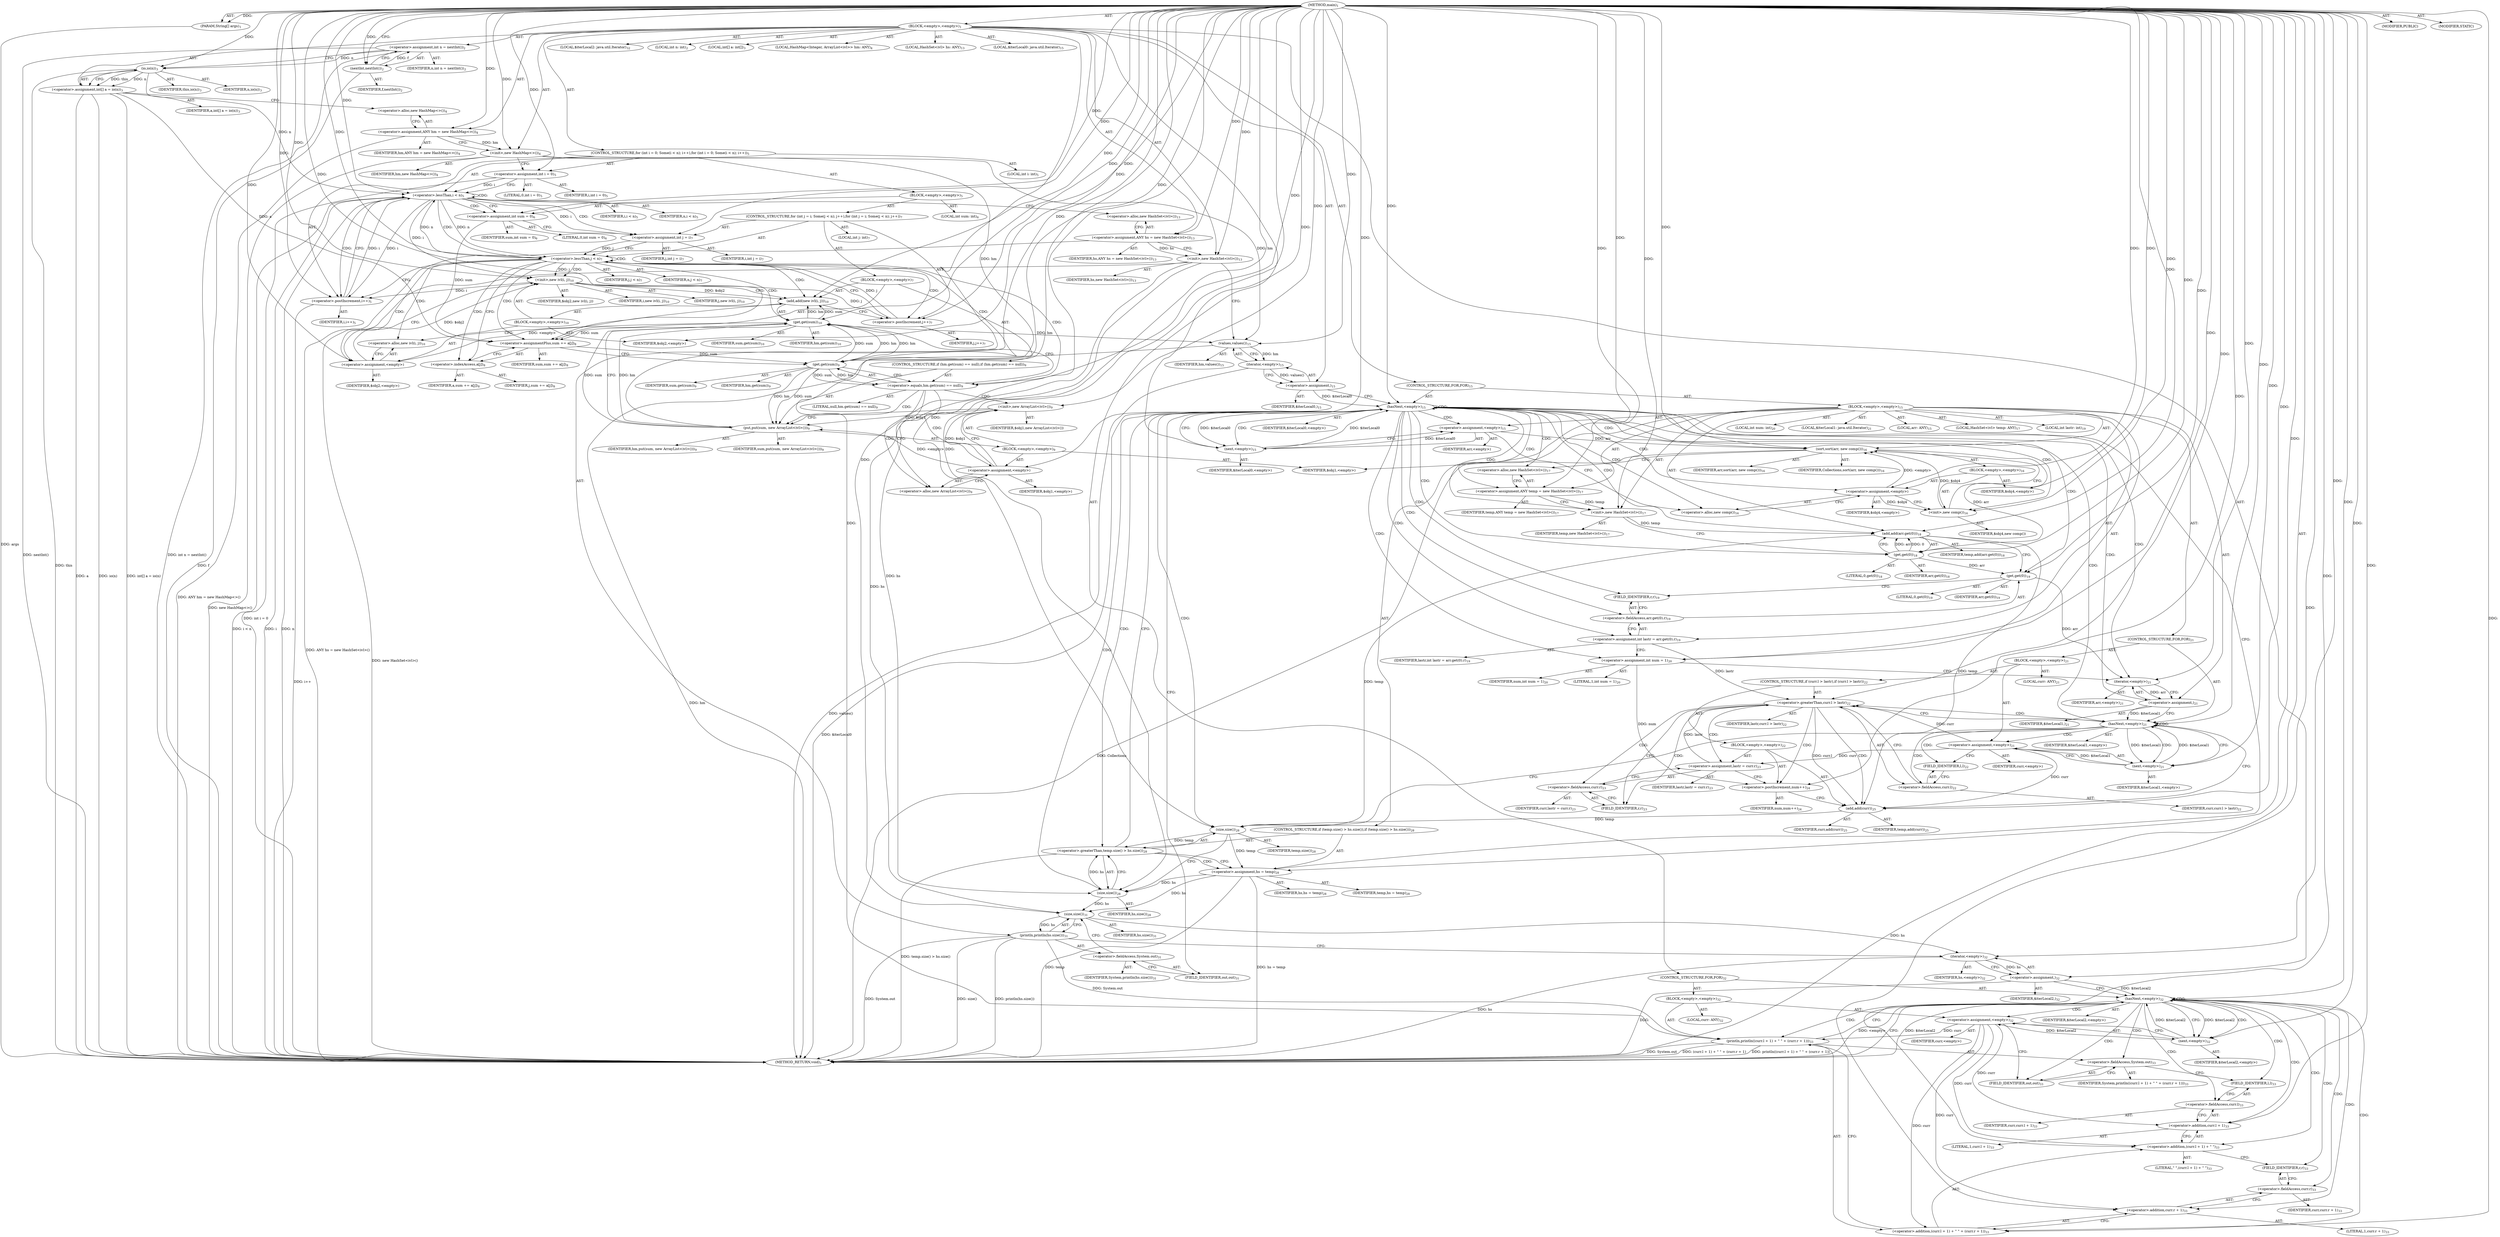 digraph "main" {  
"23" [label = <(METHOD,main)<SUB>1</SUB>> ]
"24" [label = <(PARAM,String[] args)<SUB>1</SUB>> ]
"25" [label = <(BLOCK,&lt;empty&gt;,&lt;empty&gt;)<SUB>1</SUB>> ]
"26" [label = <(LOCAL,int n: int)<SUB>2</SUB>> ]
"27" [label = <(&lt;operator&gt;.assignment,int n = nextInt())<SUB>2</SUB>> ]
"28" [label = <(IDENTIFIER,n,int n = nextInt())<SUB>2</SUB>> ]
"29" [label = <(nextInt,nextInt())<SUB>2</SUB>> ]
"30" [label = <(IDENTIFIER,f,nextInt())<SUB>2</SUB>> ]
"31" [label = <(LOCAL,int[] a: int[])<SUB>3</SUB>> ]
"32" [label = <(&lt;operator&gt;.assignment,int[] a = io(n))<SUB>3</SUB>> ]
"33" [label = <(IDENTIFIER,a,int[] a = io(n))<SUB>3</SUB>> ]
"34" [label = <(io,io(n))<SUB>3</SUB>> ]
"35" [label = <(IDENTIFIER,this,io(n))<SUB>3</SUB>> ]
"36" [label = <(IDENTIFIER,n,io(n))<SUB>3</SUB>> ]
"4" [label = <(LOCAL,HashMap&lt;Integer, ArrayList&lt;ivl&gt;&gt; hm: ANY)<SUB>4</SUB>> ]
"37" [label = <(&lt;operator&gt;.assignment,ANY hm = new HashMap&lt;&gt;())<SUB>4</SUB>> ]
"38" [label = <(IDENTIFIER,hm,ANY hm = new HashMap&lt;&gt;())<SUB>4</SUB>> ]
"39" [label = <(&lt;operator&gt;.alloc,new HashMap&lt;&gt;())<SUB>4</SUB>> ]
"40" [label = <(&lt;init&gt;,new HashMap&lt;&gt;())<SUB>4</SUB>> ]
"3" [label = <(IDENTIFIER,hm,new HashMap&lt;&gt;())<SUB>4</SUB>> ]
"41" [label = <(CONTROL_STRUCTURE,for (int i = 0; Some(i &lt; n); i++),for (int i = 0; Some(i &lt; n); i++))<SUB>5</SUB>> ]
"42" [label = <(LOCAL,int i: int)<SUB>5</SUB>> ]
"43" [label = <(&lt;operator&gt;.assignment,int i = 0)<SUB>5</SUB>> ]
"44" [label = <(IDENTIFIER,i,int i = 0)<SUB>5</SUB>> ]
"45" [label = <(LITERAL,0,int i = 0)<SUB>5</SUB>> ]
"46" [label = <(&lt;operator&gt;.lessThan,i &lt; n)<SUB>5</SUB>> ]
"47" [label = <(IDENTIFIER,i,i &lt; n)<SUB>5</SUB>> ]
"48" [label = <(IDENTIFIER,n,i &lt; n)<SUB>5</SUB>> ]
"49" [label = <(&lt;operator&gt;.postIncrement,i++)<SUB>5</SUB>> ]
"50" [label = <(IDENTIFIER,i,i++)<SUB>5</SUB>> ]
"51" [label = <(BLOCK,&lt;empty&gt;,&lt;empty&gt;)<SUB>5</SUB>> ]
"52" [label = <(LOCAL,int sum: int)<SUB>6</SUB>> ]
"53" [label = <(&lt;operator&gt;.assignment,int sum = 0)<SUB>6</SUB>> ]
"54" [label = <(IDENTIFIER,sum,int sum = 0)<SUB>6</SUB>> ]
"55" [label = <(LITERAL,0,int sum = 0)<SUB>6</SUB>> ]
"56" [label = <(CONTROL_STRUCTURE,for (int j = i; Some(j &lt; n); j++),for (int j = i; Some(j &lt; n); j++))<SUB>7</SUB>> ]
"57" [label = <(LOCAL,int j: int)<SUB>7</SUB>> ]
"58" [label = <(&lt;operator&gt;.assignment,int j = i)<SUB>7</SUB>> ]
"59" [label = <(IDENTIFIER,j,int j = i)<SUB>7</SUB>> ]
"60" [label = <(IDENTIFIER,i,int j = i)<SUB>7</SUB>> ]
"61" [label = <(&lt;operator&gt;.lessThan,j &lt; n)<SUB>7</SUB>> ]
"62" [label = <(IDENTIFIER,j,j &lt; n)<SUB>7</SUB>> ]
"63" [label = <(IDENTIFIER,n,j &lt; n)<SUB>7</SUB>> ]
"64" [label = <(&lt;operator&gt;.postIncrement,j++)<SUB>7</SUB>> ]
"65" [label = <(IDENTIFIER,j,j++)<SUB>7</SUB>> ]
"66" [label = <(BLOCK,&lt;empty&gt;,&lt;empty&gt;)<SUB>7</SUB>> ]
"67" [label = <(&lt;operator&gt;.assignmentPlus,sum += a[j])<SUB>8</SUB>> ]
"68" [label = <(IDENTIFIER,sum,sum += a[j])<SUB>8</SUB>> ]
"69" [label = <(&lt;operator&gt;.indexAccess,a[j])<SUB>8</SUB>> ]
"70" [label = <(IDENTIFIER,a,sum += a[j])<SUB>8</SUB>> ]
"71" [label = <(IDENTIFIER,j,sum += a[j])<SUB>8</SUB>> ]
"72" [label = <(CONTROL_STRUCTURE,if (hm.get(sum) == null),if (hm.get(sum) == null))<SUB>9</SUB>> ]
"73" [label = <(&lt;operator&gt;.equals,hm.get(sum) == null)<SUB>9</SUB>> ]
"74" [label = <(get,get(sum))<SUB>9</SUB>> ]
"75" [label = <(IDENTIFIER,hm,get(sum))<SUB>9</SUB>> ]
"76" [label = <(IDENTIFIER,sum,get(sum))<SUB>9</SUB>> ]
"77" [label = <(LITERAL,null,hm.get(sum) == null)<SUB>9</SUB>> ]
"78" [label = <(put,put(sum, new ArrayList&lt;ivl&gt;()))<SUB>9</SUB>> ]
"79" [label = <(IDENTIFIER,hm,put(sum, new ArrayList&lt;ivl&gt;()))<SUB>9</SUB>> ]
"80" [label = <(IDENTIFIER,sum,put(sum, new ArrayList&lt;ivl&gt;()))<SUB>9</SUB>> ]
"81" [label = <(BLOCK,&lt;empty&gt;,&lt;empty&gt;)<SUB>9</SUB>> ]
"82" [label = <(&lt;operator&gt;.assignment,&lt;empty&gt;)> ]
"83" [label = <(IDENTIFIER,$obj1,&lt;empty&gt;)> ]
"84" [label = <(&lt;operator&gt;.alloc,new ArrayList&lt;ivl&gt;())<SUB>9</SUB>> ]
"85" [label = <(&lt;init&gt;,new ArrayList&lt;ivl&gt;())<SUB>9</SUB>> ]
"86" [label = <(IDENTIFIER,$obj1,new ArrayList&lt;ivl&gt;())> ]
"87" [label = <(IDENTIFIER,$obj1,&lt;empty&gt;)> ]
"88" [label = <(add,add(new ivl(i, j)))<SUB>10</SUB>> ]
"89" [label = <(get,get(sum))<SUB>10</SUB>> ]
"90" [label = <(IDENTIFIER,hm,get(sum))<SUB>10</SUB>> ]
"91" [label = <(IDENTIFIER,sum,get(sum))<SUB>10</SUB>> ]
"92" [label = <(BLOCK,&lt;empty&gt;,&lt;empty&gt;)<SUB>10</SUB>> ]
"93" [label = <(&lt;operator&gt;.assignment,&lt;empty&gt;)> ]
"94" [label = <(IDENTIFIER,$obj2,&lt;empty&gt;)> ]
"95" [label = <(&lt;operator&gt;.alloc,new ivl(i, j))<SUB>10</SUB>> ]
"96" [label = <(&lt;init&gt;,new ivl(i, j))<SUB>10</SUB>> ]
"97" [label = <(IDENTIFIER,$obj2,new ivl(i, j))> ]
"98" [label = <(IDENTIFIER,i,new ivl(i, j))<SUB>10</SUB>> ]
"99" [label = <(IDENTIFIER,j,new ivl(i, j))<SUB>10</SUB>> ]
"100" [label = <(IDENTIFIER,$obj2,&lt;empty&gt;)> ]
"6" [label = <(LOCAL,HashSet&lt;ivl&gt; hs: ANY)<SUB>13</SUB>> ]
"101" [label = <(&lt;operator&gt;.assignment,ANY hs = new HashSet&lt;ivl&gt;())<SUB>13</SUB>> ]
"102" [label = <(IDENTIFIER,hs,ANY hs = new HashSet&lt;ivl&gt;())<SUB>13</SUB>> ]
"103" [label = <(&lt;operator&gt;.alloc,new HashSet&lt;ivl&gt;())<SUB>13</SUB>> ]
"104" [label = <(&lt;init&gt;,new HashSet&lt;ivl&gt;())<SUB>13</SUB>> ]
"5" [label = <(IDENTIFIER,hs,new HashSet&lt;ivl&gt;())<SUB>13</SUB>> ]
"105" [label = <(LOCAL,$iterLocal0: java.util.Iterator)<SUB>15</SUB>> ]
"106" [label = <(&lt;operator&gt;.assignment,)<SUB>15</SUB>> ]
"107" [label = <(IDENTIFIER,$iterLocal0,)<SUB>15</SUB>> ]
"108" [label = <(iterator,&lt;empty&gt;)<SUB>15</SUB>> ]
"109" [label = <(values,values())<SUB>15</SUB>> ]
"110" [label = <(IDENTIFIER,hm,values())<SUB>15</SUB>> ]
"111" [label = <(CONTROL_STRUCTURE,FOR,FOR)<SUB>15</SUB>> ]
"112" [label = <(hasNext,&lt;empty&gt;)<SUB>15</SUB>> ]
"113" [label = <(IDENTIFIER,$iterLocal0,&lt;empty&gt;)> ]
"114" [label = <(BLOCK,&lt;empty&gt;,&lt;empty&gt;)<SUB>15</SUB>> ]
"115" [label = <(LOCAL,arr: ANY)<SUB>15</SUB>> ]
"116" [label = <(&lt;operator&gt;.assignment,&lt;empty&gt;)<SUB>15</SUB>> ]
"117" [label = <(IDENTIFIER,arr,&lt;empty&gt;)> ]
"118" [label = <(next,&lt;empty&gt;)<SUB>15</SUB>> ]
"119" [label = <(IDENTIFIER,$iterLocal0,&lt;empty&gt;)> ]
"120" [label = <(sort,sort(arr, new comp()))<SUB>16</SUB>> ]
"121" [label = <(IDENTIFIER,Collections,sort(arr, new comp()))<SUB>16</SUB>> ]
"122" [label = <(IDENTIFIER,arr,sort(arr, new comp()))<SUB>16</SUB>> ]
"123" [label = <(BLOCK,&lt;empty&gt;,&lt;empty&gt;)<SUB>16</SUB>> ]
"124" [label = <(&lt;operator&gt;.assignment,&lt;empty&gt;)> ]
"125" [label = <(IDENTIFIER,$obj4,&lt;empty&gt;)> ]
"126" [label = <(&lt;operator&gt;.alloc,new comp())<SUB>16</SUB>> ]
"127" [label = <(&lt;init&gt;,new comp())<SUB>16</SUB>> ]
"128" [label = <(IDENTIFIER,$obj4,new comp())> ]
"129" [label = <(IDENTIFIER,$obj4,&lt;empty&gt;)> ]
"8" [label = <(LOCAL,HashSet&lt;ivl&gt; temp: ANY)<SUB>17</SUB>> ]
"130" [label = <(&lt;operator&gt;.assignment,ANY temp = new HashSet&lt;ivl&gt;())<SUB>17</SUB>> ]
"131" [label = <(IDENTIFIER,temp,ANY temp = new HashSet&lt;ivl&gt;())<SUB>17</SUB>> ]
"132" [label = <(&lt;operator&gt;.alloc,new HashSet&lt;ivl&gt;())<SUB>17</SUB>> ]
"133" [label = <(&lt;init&gt;,new HashSet&lt;ivl&gt;())<SUB>17</SUB>> ]
"7" [label = <(IDENTIFIER,temp,new HashSet&lt;ivl&gt;())<SUB>17</SUB>> ]
"134" [label = <(add,add(arr.get(0)))<SUB>18</SUB>> ]
"135" [label = <(IDENTIFIER,temp,add(arr.get(0)))<SUB>18</SUB>> ]
"136" [label = <(get,get(0))<SUB>18</SUB>> ]
"137" [label = <(IDENTIFIER,arr,get(0))<SUB>18</SUB>> ]
"138" [label = <(LITERAL,0,get(0))<SUB>18</SUB>> ]
"139" [label = <(LOCAL,int lastr: int)<SUB>19</SUB>> ]
"140" [label = <(&lt;operator&gt;.assignment,int lastr = arr.get(0).r)<SUB>19</SUB>> ]
"141" [label = <(IDENTIFIER,lastr,int lastr = arr.get(0).r)<SUB>19</SUB>> ]
"142" [label = <(&lt;operator&gt;.fieldAccess,arr.get(0).r)<SUB>19</SUB>> ]
"143" [label = <(get,get(0))<SUB>19</SUB>> ]
"144" [label = <(IDENTIFIER,arr,get(0))<SUB>19</SUB>> ]
"145" [label = <(LITERAL,0,get(0))<SUB>19</SUB>> ]
"146" [label = <(FIELD_IDENTIFIER,r,r)<SUB>19</SUB>> ]
"147" [label = <(LOCAL,int num: int)<SUB>20</SUB>> ]
"148" [label = <(&lt;operator&gt;.assignment,int num = 1)<SUB>20</SUB>> ]
"149" [label = <(IDENTIFIER,num,int num = 1)<SUB>20</SUB>> ]
"150" [label = <(LITERAL,1,int num = 1)<SUB>20</SUB>> ]
"151" [label = <(LOCAL,$iterLocal1: java.util.Iterator)<SUB>21</SUB>> ]
"152" [label = <(&lt;operator&gt;.assignment,)<SUB>21</SUB>> ]
"153" [label = <(IDENTIFIER,$iterLocal1,)<SUB>21</SUB>> ]
"154" [label = <(iterator,&lt;empty&gt;)<SUB>21</SUB>> ]
"155" [label = <(IDENTIFIER,arr,&lt;empty&gt;)<SUB>21</SUB>> ]
"156" [label = <(CONTROL_STRUCTURE,FOR,FOR)<SUB>21</SUB>> ]
"157" [label = <(hasNext,&lt;empty&gt;)<SUB>21</SUB>> ]
"158" [label = <(IDENTIFIER,$iterLocal1,&lt;empty&gt;)> ]
"159" [label = <(BLOCK,&lt;empty&gt;,&lt;empty&gt;)<SUB>21</SUB>> ]
"160" [label = <(LOCAL,curr: ANY)<SUB>21</SUB>> ]
"161" [label = <(&lt;operator&gt;.assignment,&lt;empty&gt;)<SUB>21</SUB>> ]
"162" [label = <(IDENTIFIER,curr,&lt;empty&gt;)> ]
"163" [label = <(next,&lt;empty&gt;)<SUB>21</SUB>> ]
"164" [label = <(IDENTIFIER,$iterLocal1,&lt;empty&gt;)> ]
"165" [label = <(CONTROL_STRUCTURE,if (curr.l &gt; lastr),if (curr.l &gt; lastr))<SUB>22</SUB>> ]
"166" [label = <(&lt;operator&gt;.greaterThan,curr.l &gt; lastr)<SUB>22</SUB>> ]
"167" [label = <(&lt;operator&gt;.fieldAccess,curr.l)<SUB>22</SUB>> ]
"168" [label = <(IDENTIFIER,curr,curr.l &gt; lastr)<SUB>22</SUB>> ]
"169" [label = <(FIELD_IDENTIFIER,l,l)<SUB>22</SUB>> ]
"170" [label = <(IDENTIFIER,lastr,curr.l &gt; lastr)<SUB>22</SUB>> ]
"171" [label = <(BLOCK,&lt;empty&gt;,&lt;empty&gt;)<SUB>22</SUB>> ]
"172" [label = <(&lt;operator&gt;.assignment,lastr = curr.r)<SUB>23</SUB>> ]
"173" [label = <(IDENTIFIER,lastr,lastr = curr.r)<SUB>23</SUB>> ]
"174" [label = <(&lt;operator&gt;.fieldAccess,curr.r)<SUB>23</SUB>> ]
"175" [label = <(IDENTIFIER,curr,lastr = curr.r)<SUB>23</SUB>> ]
"176" [label = <(FIELD_IDENTIFIER,r,r)<SUB>23</SUB>> ]
"177" [label = <(&lt;operator&gt;.postIncrement,num++)<SUB>24</SUB>> ]
"178" [label = <(IDENTIFIER,num,num++)<SUB>24</SUB>> ]
"179" [label = <(add,add(curr))<SUB>25</SUB>> ]
"180" [label = <(IDENTIFIER,temp,add(curr))<SUB>25</SUB>> ]
"181" [label = <(IDENTIFIER,curr,add(curr))<SUB>25</SUB>> ]
"182" [label = <(CONTROL_STRUCTURE,if (temp.size() &gt; hs.size()),if (temp.size() &gt; hs.size()))<SUB>28</SUB>> ]
"183" [label = <(&lt;operator&gt;.greaterThan,temp.size() &gt; hs.size())<SUB>28</SUB>> ]
"184" [label = <(size,size())<SUB>28</SUB>> ]
"185" [label = <(IDENTIFIER,temp,size())<SUB>28</SUB>> ]
"186" [label = <(size,size())<SUB>28</SUB>> ]
"187" [label = <(IDENTIFIER,hs,size())<SUB>28</SUB>> ]
"188" [label = <(&lt;operator&gt;.assignment,hs = temp)<SUB>28</SUB>> ]
"189" [label = <(IDENTIFIER,hs,hs = temp)<SUB>28</SUB>> ]
"190" [label = <(IDENTIFIER,temp,hs = temp)<SUB>28</SUB>> ]
"191" [label = <(println,println(hs.size()))<SUB>31</SUB>> ]
"192" [label = <(&lt;operator&gt;.fieldAccess,System.out)<SUB>31</SUB>> ]
"193" [label = <(IDENTIFIER,System,println(hs.size()))<SUB>31</SUB>> ]
"194" [label = <(FIELD_IDENTIFIER,out,out)<SUB>31</SUB>> ]
"195" [label = <(size,size())<SUB>31</SUB>> ]
"196" [label = <(IDENTIFIER,hs,size())<SUB>31</SUB>> ]
"197" [label = <(LOCAL,$iterLocal2: java.util.Iterator)<SUB>32</SUB>> ]
"198" [label = <(&lt;operator&gt;.assignment,)<SUB>32</SUB>> ]
"199" [label = <(IDENTIFIER,$iterLocal2,)<SUB>32</SUB>> ]
"200" [label = <(iterator,&lt;empty&gt;)<SUB>32</SUB>> ]
"201" [label = <(IDENTIFIER,hs,&lt;empty&gt;)<SUB>32</SUB>> ]
"202" [label = <(CONTROL_STRUCTURE,FOR,FOR)<SUB>32</SUB>> ]
"203" [label = <(hasNext,&lt;empty&gt;)<SUB>32</SUB>> ]
"204" [label = <(IDENTIFIER,$iterLocal2,&lt;empty&gt;)> ]
"205" [label = <(BLOCK,&lt;empty&gt;,&lt;empty&gt;)<SUB>32</SUB>> ]
"206" [label = <(LOCAL,curr: ANY)<SUB>32</SUB>> ]
"207" [label = <(&lt;operator&gt;.assignment,&lt;empty&gt;)<SUB>32</SUB>> ]
"208" [label = <(IDENTIFIER,curr,&lt;empty&gt;)> ]
"209" [label = <(next,&lt;empty&gt;)<SUB>32</SUB>> ]
"210" [label = <(IDENTIFIER,$iterLocal2,&lt;empty&gt;)> ]
"211" [label = <(println,println((curr.l + 1) + &quot; &quot; + (curr.r + 1)))<SUB>33</SUB>> ]
"212" [label = <(&lt;operator&gt;.fieldAccess,System.out)<SUB>33</SUB>> ]
"213" [label = <(IDENTIFIER,System,println((curr.l + 1) + &quot; &quot; + (curr.r + 1)))<SUB>33</SUB>> ]
"214" [label = <(FIELD_IDENTIFIER,out,out)<SUB>33</SUB>> ]
"215" [label = <(&lt;operator&gt;.addition,(curr.l + 1) + &quot; &quot; + (curr.r + 1))<SUB>33</SUB>> ]
"216" [label = <(&lt;operator&gt;.addition,(curr.l + 1) + &quot; &quot;)<SUB>33</SUB>> ]
"217" [label = <(&lt;operator&gt;.addition,curr.l + 1)<SUB>33</SUB>> ]
"218" [label = <(&lt;operator&gt;.fieldAccess,curr.l)<SUB>33</SUB>> ]
"219" [label = <(IDENTIFIER,curr,curr.l + 1)<SUB>33</SUB>> ]
"220" [label = <(FIELD_IDENTIFIER,l,l)<SUB>33</SUB>> ]
"221" [label = <(LITERAL,1,curr.l + 1)<SUB>33</SUB>> ]
"222" [label = <(LITERAL,&quot; &quot;,(curr.l + 1) + &quot; &quot;)<SUB>33</SUB>> ]
"223" [label = <(&lt;operator&gt;.addition,curr.r + 1)<SUB>33</SUB>> ]
"224" [label = <(&lt;operator&gt;.fieldAccess,curr.r)<SUB>33</SUB>> ]
"225" [label = <(IDENTIFIER,curr,curr.r + 1)<SUB>33</SUB>> ]
"226" [label = <(FIELD_IDENTIFIER,r,r)<SUB>33</SUB>> ]
"227" [label = <(LITERAL,1,curr.r + 1)<SUB>33</SUB>> ]
"228" [label = <(MODIFIER,PUBLIC)> ]
"229" [label = <(MODIFIER,STATIC)> ]
"230" [label = <(METHOD_RETURN,void)<SUB>1</SUB>> ]
  "23" -> "24"  [ label = "AST: "] 
  "23" -> "25"  [ label = "AST: "] 
  "23" -> "228"  [ label = "AST: "] 
  "23" -> "229"  [ label = "AST: "] 
  "23" -> "230"  [ label = "AST: "] 
  "25" -> "26"  [ label = "AST: "] 
  "25" -> "27"  [ label = "AST: "] 
  "25" -> "31"  [ label = "AST: "] 
  "25" -> "32"  [ label = "AST: "] 
  "25" -> "4"  [ label = "AST: "] 
  "25" -> "37"  [ label = "AST: "] 
  "25" -> "40"  [ label = "AST: "] 
  "25" -> "41"  [ label = "AST: "] 
  "25" -> "6"  [ label = "AST: "] 
  "25" -> "101"  [ label = "AST: "] 
  "25" -> "104"  [ label = "AST: "] 
  "25" -> "105"  [ label = "AST: "] 
  "25" -> "106"  [ label = "AST: "] 
  "25" -> "111"  [ label = "AST: "] 
  "25" -> "191"  [ label = "AST: "] 
  "25" -> "197"  [ label = "AST: "] 
  "25" -> "198"  [ label = "AST: "] 
  "25" -> "202"  [ label = "AST: "] 
  "27" -> "28"  [ label = "AST: "] 
  "27" -> "29"  [ label = "AST: "] 
  "29" -> "30"  [ label = "AST: "] 
  "32" -> "33"  [ label = "AST: "] 
  "32" -> "34"  [ label = "AST: "] 
  "34" -> "35"  [ label = "AST: "] 
  "34" -> "36"  [ label = "AST: "] 
  "37" -> "38"  [ label = "AST: "] 
  "37" -> "39"  [ label = "AST: "] 
  "40" -> "3"  [ label = "AST: "] 
  "41" -> "42"  [ label = "AST: "] 
  "41" -> "43"  [ label = "AST: "] 
  "41" -> "46"  [ label = "AST: "] 
  "41" -> "49"  [ label = "AST: "] 
  "41" -> "51"  [ label = "AST: "] 
  "43" -> "44"  [ label = "AST: "] 
  "43" -> "45"  [ label = "AST: "] 
  "46" -> "47"  [ label = "AST: "] 
  "46" -> "48"  [ label = "AST: "] 
  "49" -> "50"  [ label = "AST: "] 
  "51" -> "52"  [ label = "AST: "] 
  "51" -> "53"  [ label = "AST: "] 
  "51" -> "56"  [ label = "AST: "] 
  "53" -> "54"  [ label = "AST: "] 
  "53" -> "55"  [ label = "AST: "] 
  "56" -> "57"  [ label = "AST: "] 
  "56" -> "58"  [ label = "AST: "] 
  "56" -> "61"  [ label = "AST: "] 
  "56" -> "64"  [ label = "AST: "] 
  "56" -> "66"  [ label = "AST: "] 
  "58" -> "59"  [ label = "AST: "] 
  "58" -> "60"  [ label = "AST: "] 
  "61" -> "62"  [ label = "AST: "] 
  "61" -> "63"  [ label = "AST: "] 
  "64" -> "65"  [ label = "AST: "] 
  "66" -> "67"  [ label = "AST: "] 
  "66" -> "72"  [ label = "AST: "] 
  "66" -> "88"  [ label = "AST: "] 
  "67" -> "68"  [ label = "AST: "] 
  "67" -> "69"  [ label = "AST: "] 
  "69" -> "70"  [ label = "AST: "] 
  "69" -> "71"  [ label = "AST: "] 
  "72" -> "73"  [ label = "AST: "] 
  "72" -> "78"  [ label = "AST: "] 
  "73" -> "74"  [ label = "AST: "] 
  "73" -> "77"  [ label = "AST: "] 
  "74" -> "75"  [ label = "AST: "] 
  "74" -> "76"  [ label = "AST: "] 
  "78" -> "79"  [ label = "AST: "] 
  "78" -> "80"  [ label = "AST: "] 
  "78" -> "81"  [ label = "AST: "] 
  "81" -> "82"  [ label = "AST: "] 
  "81" -> "85"  [ label = "AST: "] 
  "81" -> "87"  [ label = "AST: "] 
  "82" -> "83"  [ label = "AST: "] 
  "82" -> "84"  [ label = "AST: "] 
  "85" -> "86"  [ label = "AST: "] 
  "88" -> "89"  [ label = "AST: "] 
  "88" -> "92"  [ label = "AST: "] 
  "89" -> "90"  [ label = "AST: "] 
  "89" -> "91"  [ label = "AST: "] 
  "92" -> "93"  [ label = "AST: "] 
  "92" -> "96"  [ label = "AST: "] 
  "92" -> "100"  [ label = "AST: "] 
  "93" -> "94"  [ label = "AST: "] 
  "93" -> "95"  [ label = "AST: "] 
  "96" -> "97"  [ label = "AST: "] 
  "96" -> "98"  [ label = "AST: "] 
  "96" -> "99"  [ label = "AST: "] 
  "101" -> "102"  [ label = "AST: "] 
  "101" -> "103"  [ label = "AST: "] 
  "104" -> "5"  [ label = "AST: "] 
  "106" -> "107"  [ label = "AST: "] 
  "106" -> "108"  [ label = "AST: "] 
  "108" -> "109"  [ label = "AST: "] 
  "109" -> "110"  [ label = "AST: "] 
  "111" -> "112"  [ label = "AST: "] 
  "111" -> "114"  [ label = "AST: "] 
  "112" -> "113"  [ label = "AST: "] 
  "114" -> "115"  [ label = "AST: "] 
  "114" -> "116"  [ label = "AST: "] 
  "114" -> "120"  [ label = "AST: "] 
  "114" -> "8"  [ label = "AST: "] 
  "114" -> "130"  [ label = "AST: "] 
  "114" -> "133"  [ label = "AST: "] 
  "114" -> "134"  [ label = "AST: "] 
  "114" -> "139"  [ label = "AST: "] 
  "114" -> "140"  [ label = "AST: "] 
  "114" -> "147"  [ label = "AST: "] 
  "114" -> "148"  [ label = "AST: "] 
  "114" -> "151"  [ label = "AST: "] 
  "114" -> "152"  [ label = "AST: "] 
  "114" -> "156"  [ label = "AST: "] 
  "114" -> "182"  [ label = "AST: "] 
  "116" -> "117"  [ label = "AST: "] 
  "116" -> "118"  [ label = "AST: "] 
  "118" -> "119"  [ label = "AST: "] 
  "120" -> "121"  [ label = "AST: "] 
  "120" -> "122"  [ label = "AST: "] 
  "120" -> "123"  [ label = "AST: "] 
  "123" -> "124"  [ label = "AST: "] 
  "123" -> "127"  [ label = "AST: "] 
  "123" -> "129"  [ label = "AST: "] 
  "124" -> "125"  [ label = "AST: "] 
  "124" -> "126"  [ label = "AST: "] 
  "127" -> "128"  [ label = "AST: "] 
  "130" -> "131"  [ label = "AST: "] 
  "130" -> "132"  [ label = "AST: "] 
  "133" -> "7"  [ label = "AST: "] 
  "134" -> "135"  [ label = "AST: "] 
  "134" -> "136"  [ label = "AST: "] 
  "136" -> "137"  [ label = "AST: "] 
  "136" -> "138"  [ label = "AST: "] 
  "140" -> "141"  [ label = "AST: "] 
  "140" -> "142"  [ label = "AST: "] 
  "142" -> "143"  [ label = "AST: "] 
  "142" -> "146"  [ label = "AST: "] 
  "143" -> "144"  [ label = "AST: "] 
  "143" -> "145"  [ label = "AST: "] 
  "148" -> "149"  [ label = "AST: "] 
  "148" -> "150"  [ label = "AST: "] 
  "152" -> "153"  [ label = "AST: "] 
  "152" -> "154"  [ label = "AST: "] 
  "154" -> "155"  [ label = "AST: "] 
  "156" -> "157"  [ label = "AST: "] 
  "156" -> "159"  [ label = "AST: "] 
  "157" -> "158"  [ label = "AST: "] 
  "159" -> "160"  [ label = "AST: "] 
  "159" -> "161"  [ label = "AST: "] 
  "159" -> "165"  [ label = "AST: "] 
  "161" -> "162"  [ label = "AST: "] 
  "161" -> "163"  [ label = "AST: "] 
  "163" -> "164"  [ label = "AST: "] 
  "165" -> "166"  [ label = "AST: "] 
  "165" -> "171"  [ label = "AST: "] 
  "166" -> "167"  [ label = "AST: "] 
  "166" -> "170"  [ label = "AST: "] 
  "167" -> "168"  [ label = "AST: "] 
  "167" -> "169"  [ label = "AST: "] 
  "171" -> "172"  [ label = "AST: "] 
  "171" -> "177"  [ label = "AST: "] 
  "171" -> "179"  [ label = "AST: "] 
  "172" -> "173"  [ label = "AST: "] 
  "172" -> "174"  [ label = "AST: "] 
  "174" -> "175"  [ label = "AST: "] 
  "174" -> "176"  [ label = "AST: "] 
  "177" -> "178"  [ label = "AST: "] 
  "179" -> "180"  [ label = "AST: "] 
  "179" -> "181"  [ label = "AST: "] 
  "182" -> "183"  [ label = "AST: "] 
  "182" -> "188"  [ label = "AST: "] 
  "183" -> "184"  [ label = "AST: "] 
  "183" -> "186"  [ label = "AST: "] 
  "184" -> "185"  [ label = "AST: "] 
  "186" -> "187"  [ label = "AST: "] 
  "188" -> "189"  [ label = "AST: "] 
  "188" -> "190"  [ label = "AST: "] 
  "191" -> "192"  [ label = "AST: "] 
  "191" -> "195"  [ label = "AST: "] 
  "192" -> "193"  [ label = "AST: "] 
  "192" -> "194"  [ label = "AST: "] 
  "195" -> "196"  [ label = "AST: "] 
  "198" -> "199"  [ label = "AST: "] 
  "198" -> "200"  [ label = "AST: "] 
  "200" -> "201"  [ label = "AST: "] 
  "202" -> "203"  [ label = "AST: "] 
  "202" -> "205"  [ label = "AST: "] 
  "203" -> "204"  [ label = "AST: "] 
  "205" -> "206"  [ label = "AST: "] 
  "205" -> "207"  [ label = "AST: "] 
  "205" -> "211"  [ label = "AST: "] 
  "207" -> "208"  [ label = "AST: "] 
  "207" -> "209"  [ label = "AST: "] 
  "209" -> "210"  [ label = "AST: "] 
  "211" -> "212"  [ label = "AST: "] 
  "211" -> "215"  [ label = "AST: "] 
  "212" -> "213"  [ label = "AST: "] 
  "212" -> "214"  [ label = "AST: "] 
  "215" -> "216"  [ label = "AST: "] 
  "215" -> "223"  [ label = "AST: "] 
  "216" -> "217"  [ label = "AST: "] 
  "216" -> "222"  [ label = "AST: "] 
  "217" -> "218"  [ label = "AST: "] 
  "217" -> "221"  [ label = "AST: "] 
  "218" -> "219"  [ label = "AST: "] 
  "218" -> "220"  [ label = "AST: "] 
  "223" -> "224"  [ label = "AST: "] 
  "223" -> "227"  [ label = "AST: "] 
  "224" -> "225"  [ label = "AST: "] 
  "224" -> "226"  [ label = "AST: "] 
  "27" -> "34"  [ label = "CFG: "] 
  "32" -> "39"  [ label = "CFG: "] 
  "37" -> "40"  [ label = "CFG: "] 
  "40" -> "43"  [ label = "CFG: "] 
  "101" -> "104"  [ label = "CFG: "] 
  "104" -> "109"  [ label = "CFG: "] 
  "106" -> "112"  [ label = "CFG: "] 
  "191" -> "200"  [ label = "CFG: "] 
  "198" -> "203"  [ label = "CFG: "] 
  "29" -> "27"  [ label = "CFG: "] 
  "34" -> "32"  [ label = "CFG: "] 
  "39" -> "37"  [ label = "CFG: "] 
  "43" -> "46"  [ label = "CFG: "] 
  "46" -> "53"  [ label = "CFG: "] 
  "46" -> "103"  [ label = "CFG: "] 
  "49" -> "46"  [ label = "CFG: "] 
  "103" -> "101"  [ label = "CFG: "] 
  "108" -> "106"  [ label = "CFG: "] 
  "112" -> "118"  [ label = "CFG: "] 
  "112" -> "194"  [ label = "CFG: "] 
  "192" -> "195"  [ label = "CFG: "] 
  "195" -> "191"  [ label = "CFG: "] 
  "200" -> "198"  [ label = "CFG: "] 
  "203" -> "230"  [ label = "CFG: "] 
  "203" -> "209"  [ label = "CFG: "] 
  "53" -> "58"  [ label = "CFG: "] 
  "109" -> "108"  [ label = "CFG: "] 
  "116" -> "126"  [ label = "CFG: "] 
  "120" -> "132"  [ label = "CFG: "] 
  "130" -> "133"  [ label = "CFG: "] 
  "133" -> "136"  [ label = "CFG: "] 
  "134" -> "143"  [ label = "CFG: "] 
  "140" -> "148"  [ label = "CFG: "] 
  "148" -> "154"  [ label = "CFG: "] 
  "152" -> "157"  [ label = "CFG: "] 
  "194" -> "192"  [ label = "CFG: "] 
  "207" -> "214"  [ label = "CFG: "] 
  "211" -> "203"  [ label = "CFG: "] 
  "58" -> "61"  [ label = "CFG: "] 
  "61" -> "69"  [ label = "CFG: "] 
  "61" -> "49"  [ label = "CFG: "] 
  "64" -> "61"  [ label = "CFG: "] 
  "118" -> "116"  [ label = "CFG: "] 
  "132" -> "130"  [ label = "CFG: "] 
  "136" -> "134"  [ label = "CFG: "] 
  "142" -> "140"  [ label = "CFG: "] 
  "154" -> "152"  [ label = "CFG: "] 
  "157" -> "163"  [ label = "CFG: "] 
  "157" -> "184"  [ label = "CFG: "] 
  "183" -> "112"  [ label = "CFG: "] 
  "183" -> "188"  [ label = "CFG: "] 
  "188" -> "112"  [ label = "CFG: "] 
  "209" -> "207"  [ label = "CFG: "] 
  "212" -> "220"  [ label = "CFG: "] 
  "215" -> "211"  [ label = "CFG: "] 
  "67" -> "74"  [ label = "CFG: "] 
  "88" -> "64"  [ label = "CFG: "] 
  "124" -> "127"  [ label = "CFG: "] 
  "127" -> "120"  [ label = "CFG: "] 
  "143" -> "146"  [ label = "CFG: "] 
  "146" -> "142"  [ label = "CFG: "] 
  "161" -> "169"  [ label = "CFG: "] 
  "184" -> "186"  [ label = "CFG: "] 
  "186" -> "183"  [ label = "CFG: "] 
  "214" -> "212"  [ label = "CFG: "] 
  "216" -> "226"  [ label = "CFG: "] 
  "223" -> "215"  [ label = "CFG: "] 
  "69" -> "67"  [ label = "CFG: "] 
  "73" -> "84"  [ label = "CFG: "] 
  "73" -> "89"  [ label = "CFG: "] 
  "78" -> "89"  [ label = "CFG: "] 
  "89" -> "95"  [ label = "CFG: "] 
  "126" -> "124"  [ label = "CFG: "] 
  "163" -> "161"  [ label = "CFG: "] 
  "166" -> "157"  [ label = "CFG: "] 
  "166" -> "176"  [ label = "CFG: "] 
  "217" -> "216"  [ label = "CFG: "] 
  "224" -> "223"  [ label = "CFG: "] 
  "74" -> "73"  [ label = "CFG: "] 
  "93" -> "96"  [ label = "CFG: "] 
  "96" -> "88"  [ label = "CFG: "] 
  "167" -> "166"  [ label = "CFG: "] 
  "172" -> "177"  [ label = "CFG: "] 
  "177" -> "179"  [ label = "CFG: "] 
  "179" -> "157"  [ label = "CFG: "] 
  "218" -> "217"  [ label = "CFG: "] 
  "226" -> "224"  [ label = "CFG: "] 
  "82" -> "85"  [ label = "CFG: "] 
  "85" -> "78"  [ label = "CFG: "] 
  "95" -> "93"  [ label = "CFG: "] 
  "169" -> "167"  [ label = "CFG: "] 
  "174" -> "172"  [ label = "CFG: "] 
  "220" -> "218"  [ label = "CFG: "] 
  "84" -> "82"  [ label = "CFG: "] 
  "176" -> "174"  [ label = "CFG: "] 
  "23" -> "29"  [ label = "CFG: "] 
  "24" -> "230"  [ label = "DDG: args"] 
  "27" -> "230"  [ label = "DDG: nextInt()"] 
  "27" -> "230"  [ label = "DDG: int n = nextInt()"] 
  "32" -> "230"  [ label = "DDG: a"] 
  "32" -> "230"  [ label = "DDG: io(n)"] 
  "32" -> "230"  [ label = "DDG: int[] a = io(n)"] 
  "37" -> "230"  [ label = "DDG: ANY hm = new HashMap&lt;&gt;()"] 
  "40" -> "230"  [ label = "DDG: new HashMap&lt;&gt;()"] 
  "43" -> "230"  [ label = "DDG: int i = 0"] 
  "46" -> "230"  [ label = "DDG: i"] 
  "46" -> "230"  [ label = "DDG: n"] 
  "46" -> "230"  [ label = "DDG: i &lt; n"] 
  "101" -> "230"  [ label = "DDG: ANY hs = new HashSet&lt;ivl&gt;()"] 
  "104" -> "230"  [ label = "DDG: new HashSet&lt;ivl&gt;()"] 
  "109" -> "230"  [ label = "DDG: hm"] 
  "108" -> "230"  [ label = "DDG: values()"] 
  "112" -> "230"  [ label = "DDG: $iterLocal0"] 
  "191" -> "230"  [ label = "DDG: System.out"] 
  "191" -> "230"  [ label = "DDG: size()"] 
  "191" -> "230"  [ label = "DDG: println(hs.size())"] 
  "200" -> "230"  [ label = "DDG: hs"] 
  "198" -> "230"  [ label = "DDG: "] 
  "203" -> "230"  [ label = "DDG: $iterLocal2"] 
  "203" -> "230"  [ label = "DDG: &lt;empty&gt;"] 
  "211" -> "230"  [ label = "DDG: System.out"] 
  "211" -> "230"  [ label = "DDG: (curr.l + 1) + &quot; &quot; + (curr.r + 1)"] 
  "211" -> "230"  [ label = "DDG: println((curr.l + 1) + &quot; &quot; + (curr.r + 1))"] 
  "183" -> "230"  [ label = "DDG: temp.size() &gt; hs.size()"] 
  "188" -> "230"  [ label = "DDG: temp"] 
  "188" -> "230"  [ label = "DDG: hs = temp"] 
  "49" -> "230"  [ label = "DDG: i++"] 
  "120" -> "230"  [ label = "DDG: Collections"] 
  "34" -> "230"  [ label = "DDG: this"] 
  "29" -> "230"  [ label = "DDG: f"] 
  "23" -> "24"  [ label = "DDG: "] 
  "29" -> "27"  [ label = "DDG: f"] 
  "34" -> "32"  [ label = "DDG: this"] 
  "34" -> "32"  [ label = "DDG: n"] 
  "23" -> "37"  [ label = "DDG: "] 
  "23" -> "101"  [ label = "DDG: "] 
  "108" -> "106"  [ label = "DDG: values()"] 
  "200" -> "198"  [ label = "DDG: hs"] 
  "37" -> "40"  [ label = "DDG: hm"] 
  "23" -> "40"  [ label = "DDG: "] 
  "23" -> "43"  [ label = "DDG: "] 
  "101" -> "104"  [ label = "DDG: hs"] 
  "23" -> "104"  [ label = "DDG: "] 
  "195" -> "191"  [ label = "DDG: hs"] 
  "23" -> "29"  [ label = "DDG: "] 
  "23" -> "34"  [ label = "DDG: "] 
  "27" -> "34"  [ label = "DDG: n"] 
  "43" -> "46"  [ label = "DDG: i"] 
  "49" -> "46"  [ label = "DDG: i"] 
  "23" -> "46"  [ label = "DDG: "] 
  "34" -> "46"  [ label = "DDG: n"] 
  "61" -> "46"  [ label = "DDG: n"] 
  "96" -> "49"  [ label = "DDG: i"] 
  "23" -> "49"  [ label = "DDG: "] 
  "46" -> "49"  [ label = "DDG: i"] 
  "23" -> "53"  [ label = "DDG: "] 
  "109" -> "108"  [ label = "DDG: hm"] 
  "106" -> "112"  [ label = "DDG: $iterLocal0"] 
  "118" -> "112"  [ label = "DDG: $iterLocal0"] 
  "23" -> "112"  [ label = "DDG: "] 
  "118" -> "116"  [ label = "DDG: $iterLocal0"] 
  "23" -> "130"  [ label = "DDG: "] 
  "23" -> "148"  [ label = "DDG: "] 
  "154" -> "152"  [ label = "DDG: arr"] 
  "104" -> "195"  [ label = "DDG: hs"] 
  "186" -> "195"  [ label = "DDG: hs"] 
  "188" -> "195"  [ label = "DDG: hs"] 
  "23" -> "195"  [ label = "DDG: "] 
  "195" -> "200"  [ label = "DDG: hs"] 
  "23" -> "200"  [ label = "DDG: "] 
  "198" -> "203"  [ label = "DDG: $iterLocal2"] 
  "209" -> "203"  [ label = "DDG: $iterLocal2"] 
  "23" -> "203"  [ label = "DDG: "] 
  "209" -> "207"  [ label = "DDG: $iterLocal2"] 
  "46" -> "58"  [ label = "DDG: i"] 
  "23" -> "58"  [ label = "DDG: "] 
  "40" -> "109"  [ label = "DDG: hm"] 
  "89" -> "109"  [ label = "DDG: hm"] 
  "23" -> "109"  [ label = "DDG: "] 
  "23" -> "120"  [ label = "DDG: "] 
  "116" -> "120"  [ label = "DDG: arr"] 
  "124" -> "120"  [ label = "DDG: &lt;empty&gt;"] 
  "127" -> "120"  [ label = "DDG: $obj4"] 
  "130" -> "133"  [ label = "DDG: temp"] 
  "23" -> "133"  [ label = "DDG: "] 
  "133" -> "134"  [ label = "DDG: temp"] 
  "23" -> "134"  [ label = "DDG: "] 
  "136" -> "134"  [ label = "DDG: arr"] 
  "136" -> "134"  [ label = "DDG: 0"] 
  "184" -> "188"  [ label = "DDG: temp"] 
  "23" -> "188"  [ label = "DDG: "] 
  "191" -> "211"  [ label = "DDG: System.out"] 
  "207" -> "211"  [ label = "DDG: curr"] 
  "23" -> "211"  [ label = "DDG: "] 
  "58" -> "61"  [ label = "DDG: j"] 
  "64" -> "61"  [ label = "DDG: j"] 
  "23" -> "61"  [ label = "DDG: "] 
  "46" -> "61"  [ label = "DDG: n"] 
  "96" -> "64"  [ label = "DDG: j"] 
  "23" -> "64"  [ label = "DDG: "] 
  "32" -> "67"  [ label = "DDG: a"] 
  "112" -> "118"  [ label = "DDG: $iterLocal0"] 
  "23" -> "118"  [ label = "DDG: "] 
  "23" -> "124"  [ label = "DDG: "] 
  "23" -> "129"  [ label = "DDG: "] 
  "120" -> "136"  [ label = "DDG: arr"] 
  "23" -> "136"  [ label = "DDG: "] 
  "143" -> "154"  [ label = "DDG: arr"] 
  "23" -> "154"  [ label = "DDG: "] 
  "152" -> "157"  [ label = "DDG: $iterLocal1"] 
  "163" -> "157"  [ label = "DDG: $iterLocal1"] 
  "23" -> "157"  [ label = "DDG: "] 
  "163" -> "161"  [ label = "DDG: $iterLocal1"] 
  "184" -> "183"  [ label = "DDG: temp"] 
  "186" -> "183"  [ label = "DDG: hs"] 
  "203" -> "209"  [ label = "DDG: $iterLocal2"] 
  "23" -> "209"  [ label = "DDG: "] 
  "207" -> "215"  [ label = "DDG: curr"] 
  "23" -> "215"  [ label = "DDG: "] 
  "53" -> "67"  [ label = "DDG: sum"] 
  "89" -> "67"  [ label = "DDG: sum"] 
  "23" -> "67"  [ label = "DDG: "] 
  "89" -> "88"  [ label = "DDG: hm"] 
  "89" -> "88"  [ label = "DDG: sum"] 
  "93" -> "88"  [ label = "DDG: &lt;empty&gt;"] 
  "96" -> "88"  [ label = "DDG: $obj2"] 
  "23" -> "88"  [ label = "DDG: "] 
  "124" -> "127"  [ label = "DDG: $obj4"] 
  "23" -> "127"  [ label = "DDG: "] 
  "136" -> "143"  [ label = "DDG: arr"] 
  "23" -> "143"  [ label = "DDG: "] 
  "134" -> "184"  [ label = "DDG: temp"] 
  "179" -> "184"  [ label = "DDG: temp"] 
  "23" -> "184"  [ label = "DDG: "] 
  "104" -> "186"  [ label = "DDG: hs"] 
  "188" -> "186"  [ label = "DDG: hs"] 
  "23" -> "186"  [ label = "DDG: "] 
  "207" -> "216"  [ label = "DDG: curr"] 
  "23" -> "216"  [ label = "DDG: "] 
  "207" -> "223"  [ label = "DDG: curr"] 
  "23" -> "223"  [ label = "DDG: "] 
  "74" -> "73"  [ label = "DDG: hm"] 
  "74" -> "73"  [ label = "DDG: sum"] 
  "23" -> "73"  [ label = "DDG: "] 
  "74" -> "78"  [ label = "DDG: hm"] 
  "23" -> "78"  [ label = "DDG: "] 
  "74" -> "78"  [ label = "DDG: sum"] 
  "82" -> "78"  [ label = "DDG: &lt;empty&gt;"] 
  "85" -> "78"  [ label = "DDG: $obj1"] 
  "74" -> "89"  [ label = "DDG: hm"] 
  "78" -> "89"  [ label = "DDG: hm"] 
  "23" -> "89"  [ label = "DDG: "] 
  "74" -> "89"  [ label = "DDG: sum"] 
  "78" -> "89"  [ label = "DDG: sum"] 
  "23" -> "93"  [ label = "DDG: "] 
  "23" -> "100"  [ label = "DDG: "] 
  "157" -> "163"  [ label = "DDG: $iterLocal1"] 
  "23" -> "163"  [ label = "DDG: "] 
  "161" -> "166"  [ label = "DDG: curr"] 
  "140" -> "166"  [ label = "DDG: lastr"] 
  "172" -> "166"  [ label = "DDG: lastr"] 
  "23" -> "166"  [ label = "DDG: "] 
  "161" -> "172"  [ label = "DDG: curr"] 
  "207" -> "217"  [ label = "DDG: curr"] 
  "23" -> "217"  [ label = "DDG: "] 
  "40" -> "74"  [ label = "DDG: hm"] 
  "89" -> "74"  [ label = "DDG: hm"] 
  "23" -> "74"  [ label = "DDG: "] 
  "67" -> "74"  [ label = "DDG: sum"] 
  "23" -> "82"  [ label = "DDG: "] 
  "23" -> "87"  [ label = "DDG: "] 
  "93" -> "96"  [ label = "DDG: $obj2"] 
  "23" -> "96"  [ label = "DDG: "] 
  "46" -> "96"  [ label = "DDG: i"] 
  "61" -> "96"  [ label = "DDG: j"] 
  "148" -> "177"  [ label = "DDG: num"] 
  "23" -> "177"  [ label = "DDG: "] 
  "134" -> "179"  [ label = "DDG: temp"] 
  "23" -> "179"  [ label = "DDG: "] 
  "161" -> "179"  [ label = "DDG: curr"] 
  "166" -> "179"  [ label = "DDG: curr.l"] 
  "82" -> "85"  [ label = "DDG: $obj1"] 
  "23" -> "85"  [ label = "DDG: "] 
  "46" -> "58"  [ label = "CDG: "] 
  "46" -> "61"  [ label = "CDG: "] 
  "46" -> "49"  [ label = "CDG: "] 
  "46" -> "46"  [ label = "CDG: "] 
  "46" -> "53"  [ label = "CDG: "] 
  "112" -> "120"  [ label = "CDG: "] 
  "112" -> "136"  [ label = "CDG: "] 
  "112" -> "154"  [ label = "CDG: "] 
  "112" -> "146"  [ label = "CDG: "] 
  "112" -> "132"  [ label = "CDG: "] 
  "112" -> "112"  [ label = "CDG: "] 
  "112" -> "134"  [ label = "CDG: "] 
  "112" -> "148"  [ label = "CDG: "] 
  "112" -> "184"  [ label = "CDG: "] 
  "112" -> "152"  [ label = "CDG: "] 
  "112" -> "130"  [ label = "CDG: "] 
  "112" -> "118"  [ label = "CDG: "] 
  "112" -> "127"  [ label = "CDG: "] 
  "112" -> "186"  [ label = "CDG: "] 
  "112" -> "183"  [ label = "CDG: "] 
  "112" -> "116"  [ label = "CDG: "] 
  "112" -> "142"  [ label = "CDG: "] 
  "112" -> "157"  [ label = "CDG: "] 
  "112" -> "140"  [ label = "CDG: "] 
  "112" -> "143"  [ label = "CDG: "] 
  "112" -> "126"  [ label = "CDG: "] 
  "112" -> "124"  [ label = "CDG: "] 
  "112" -> "133"  [ label = "CDG: "] 
  "203" -> "214"  [ label = "CDG: "] 
  "203" -> "215"  [ label = "CDG: "] 
  "203" -> "209"  [ label = "CDG: "] 
  "203" -> "226"  [ label = "CDG: "] 
  "203" -> "223"  [ label = "CDG: "] 
  "203" -> "207"  [ label = "CDG: "] 
  "203" -> "212"  [ label = "CDG: "] 
  "203" -> "224"  [ label = "CDG: "] 
  "203" -> "217"  [ label = "CDG: "] 
  "203" -> "220"  [ label = "CDG: "] 
  "203" -> "211"  [ label = "CDG: "] 
  "203" -> "216"  [ label = "CDG: "] 
  "203" -> "203"  [ label = "CDG: "] 
  "203" -> "218"  [ label = "CDG: "] 
  "61" -> "73"  [ label = "CDG: "] 
  "61" -> "96"  [ label = "CDG: "] 
  "61" -> "64"  [ label = "CDG: "] 
  "61" -> "69"  [ label = "CDG: "] 
  "61" -> "67"  [ label = "CDG: "] 
  "61" -> "74"  [ label = "CDG: "] 
  "61" -> "95"  [ label = "CDG: "] 
  "61" -> "93"  [ label = "CDG: "] 
  "61" -> "61"  [ label = "CDG: "] 
  "61" -> "88"  [ label = "CDG: "] 
  "61" -> "89"  [ label = "CDG: "] 
  "157" -> "167"  [ label = "CDG: "] 
  "157" -> "169"  [ label = "CDG: "] 
  "157" -> "161"  [ label = "CDG: "] 
  "157" -> "163"  [ label = "CDG: "] 
  "157" -> "166"  [ label = "CDG: "] 
  "157" -> "157"  [ label = "CDG: "] 
  "183" -> "188"  [ label = "CDG: "] 
  "73" -> "84"  [ label = "CDG: "] 
  "73" -> "85"  [ label = "CDG: "] 
  "73" -> "82"  [ label = "CDG: "] 
  "73" -> "78"  [ label = "CDG: "] 
  "166" -> "179"  [ label = "CDG: "] 
  "166" -> "174"  [ label = "CDG: "] 
  "166" -> "176"  [ label = "CDG: "] 
  "166" -> "177"  [ label = "CDG: "] 
  "166" -> "172"  [ label = "CDG: "] 
}
